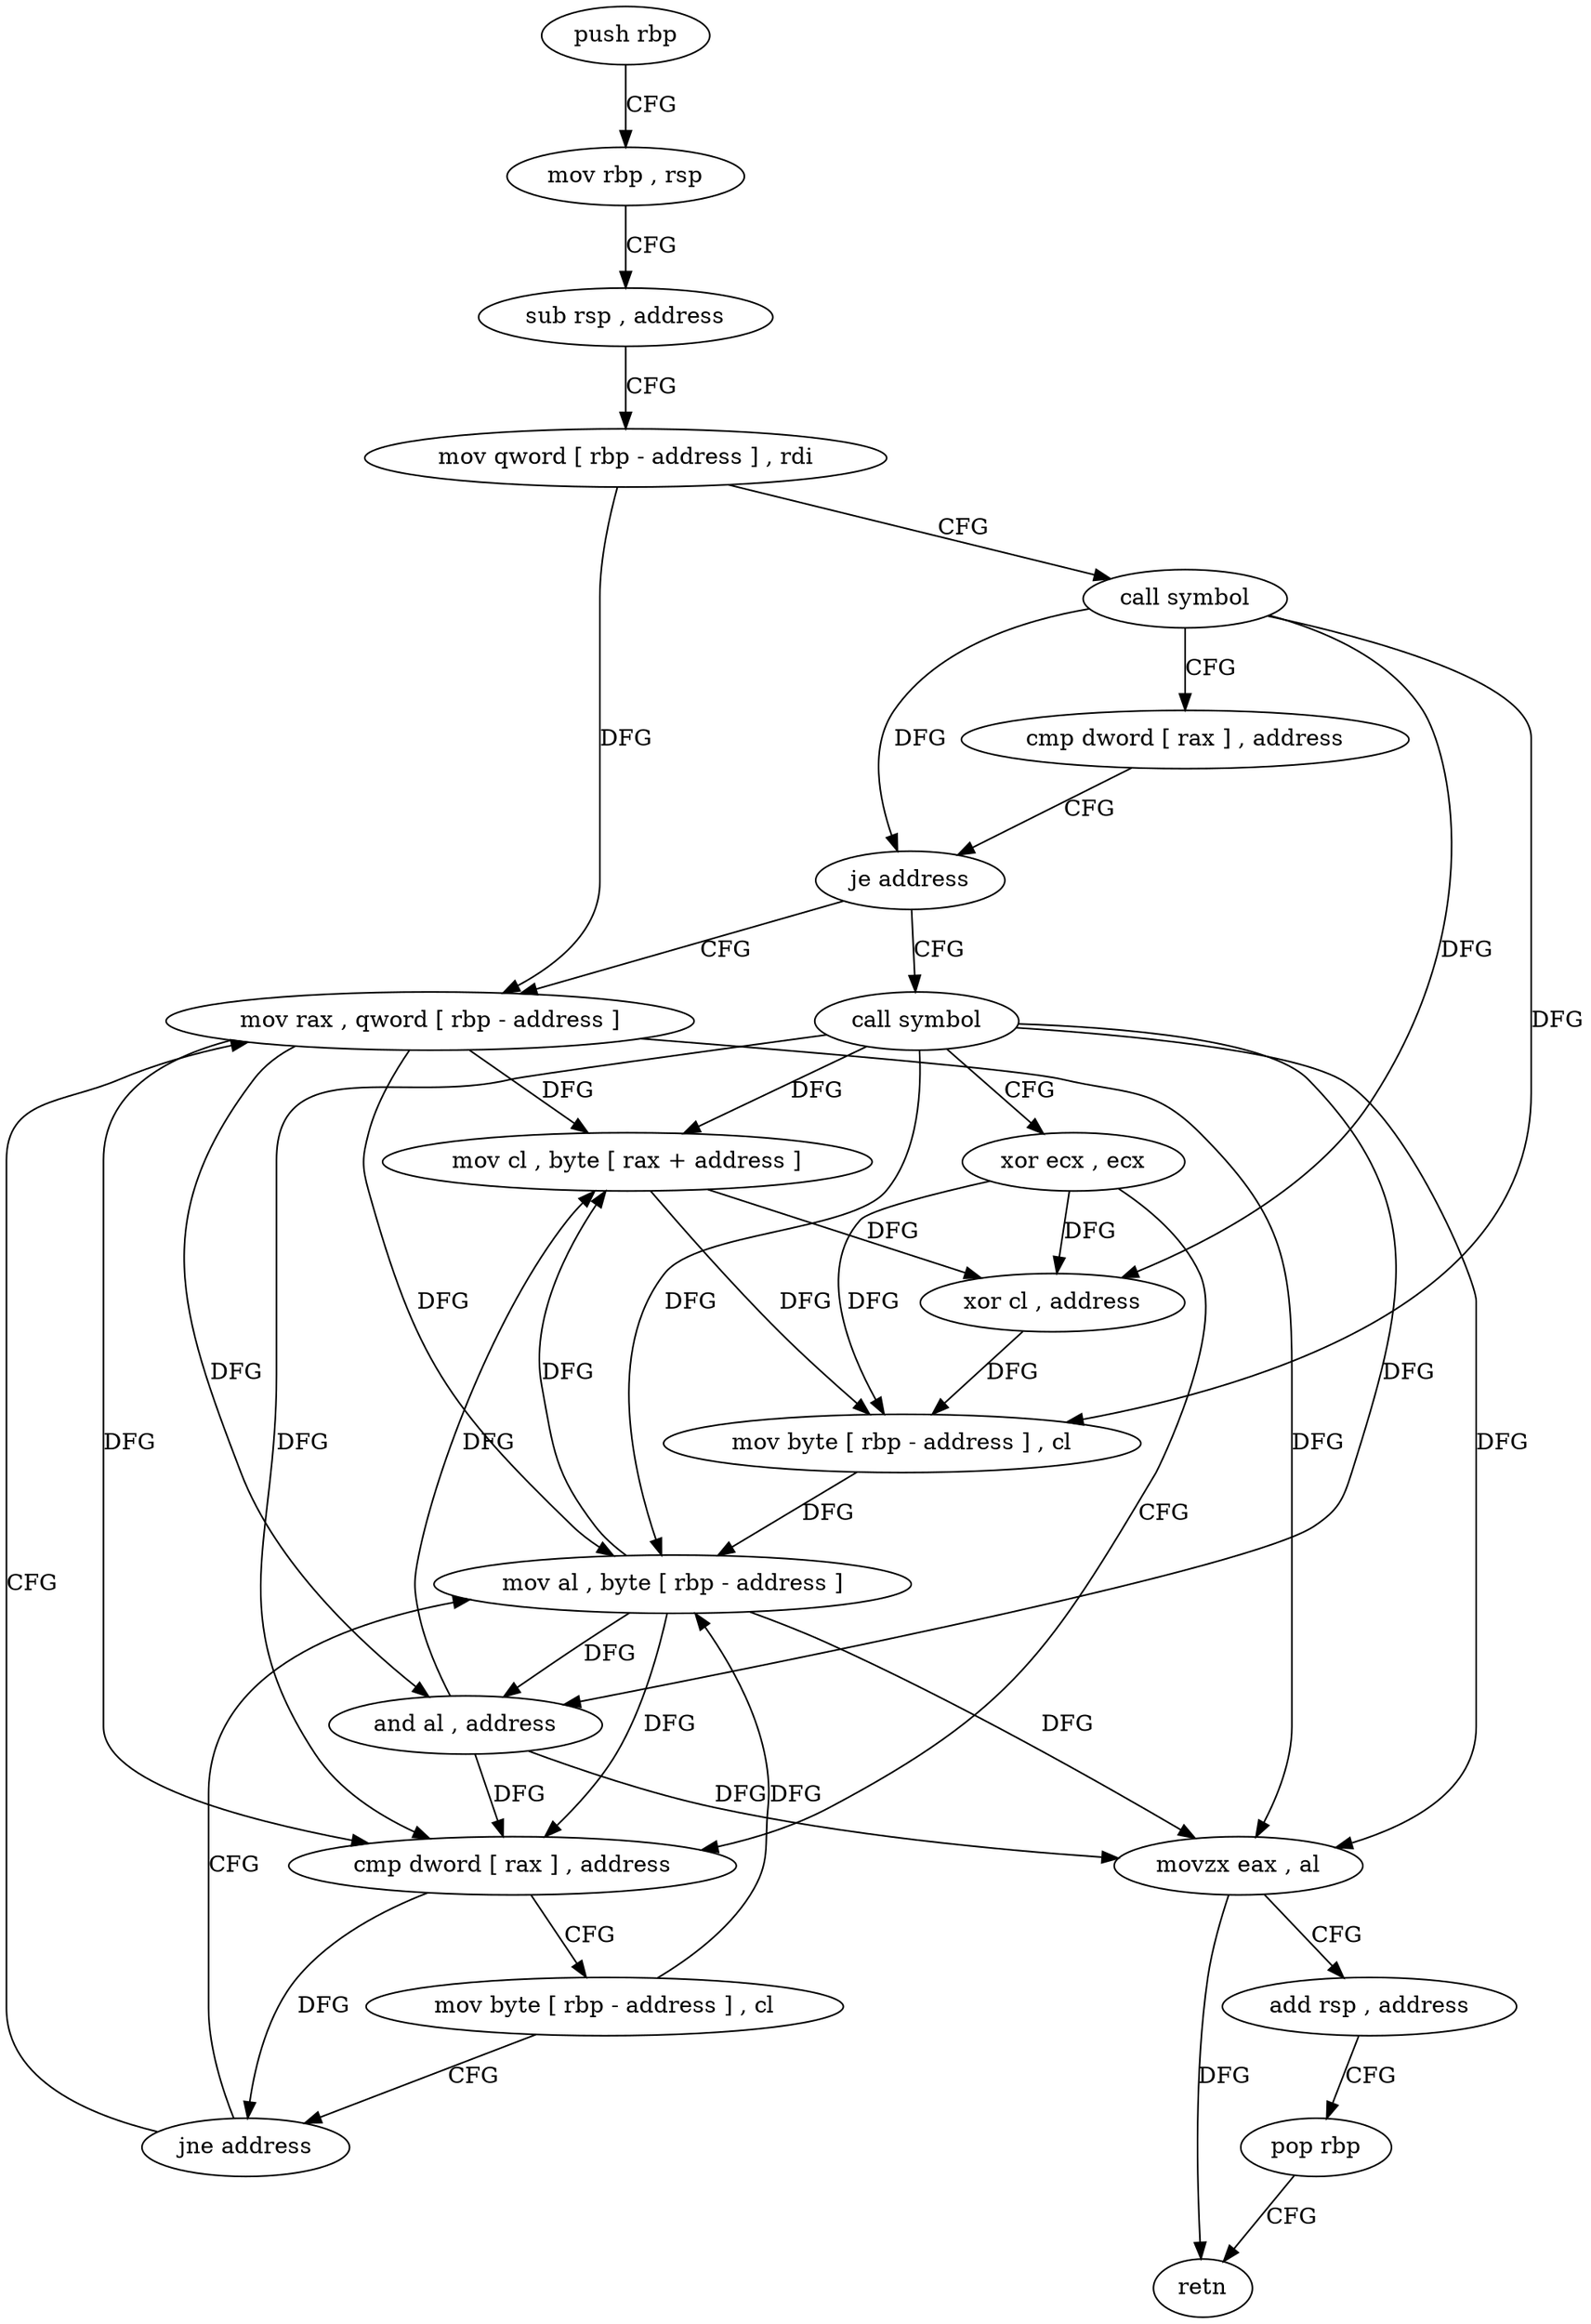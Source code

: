digraph "func" {
"4228416" [label = "push rbp" ]
"4228417" [label = "mov rbp , rsp" ]
"4228420" [label = "sub rsp , address" ]
"4228424" [label = "mov qword [ rbp - address ] , rdi" ]
"4228428" [label = "call symbol" ]
"4228433" [label = "cmp dword [ rax ] , address" ]
"4228436" [label = "je address" ]
"4228461" [label = "mov rax , qword [ rbp - address ]" ]
"4228442" [label = "call symbol" ]
"4228465" [label = "mov cl , byte [ rax + address ]" ]
"4228468" [label = "xor cl , address" ]
"4228471" [label = "mov byte [ rbp - address ] , cl" ]
"4228474" [label = "mov al , byte [ rbp - address ]" ]
"4228447" [label = "xor ecx , ecx" ]
"4228449" [label = "cmp dword [ rax ] , address" ]
"4228452" [label = "mov byte [ rbp - address ] , cl" ]
"4228455" [label = "jne address" ]
"4228477" [label = "and al , address" ]
"4228479" [label = "movzx eax , al" ]
"4228482" [label = "add rsp , address" ]
"4228486" [label = "pop rbp" ]
"4228487" [label = "retn" ]
"4228416" -> "4228417" [ label = "CFG" ]
"4228417" -> "4228420" [ label = "CFG" ]
"4228420" -> "4228424" [ label = "CFG" ]
"4228424" -> "4228428" [ label = "CFG" ]
"4228424" -> "4228461" [ label = "DFG" ]
"4228428" -> "4228433" [ label = "CFG" ]
"4228428" -> "4228436" [ label = "DFG" ]
"4228428" -> "4228468" [ label = "DFG" ]
"4228428" -> "4228471" [ label = "DFG" ]
"4228433" -> "4228436" [ label = "CFG" ]
"4228436" -> "4228461" [ label = "CFG" ]
"4228436" -> "4228442" [ label = "CFG" ]
"4228461" -> "4228465" [ label = "DFG" ]
"4228461" -> "4228449" [ label = "DFG" ]
"4228461" -> "4228474" [ label = "DFG" ]
"4228461" -> "4228477" [ label = "DFG" ]
"4228461" -> "4228479" [ label = "DFG" ]
"4228442" -> "4228447" [ label = "CFG" ]
"4228442" -> "4228465" [ label = "DFG" ]
"4228442" -> "4228449" [ label = "DFG" ]
"4228442" -> "4228474" [ label = "DFG" ]
"4228442" -> "4228477" [ label = "DFG" ]
"4228442" -> "4228479" [ label = "DFG" ]
"4228465" -> "4228468" [ label = "DFG" ]
"4228465" -> "4228471" [ label = "DFG" ]
"4228468" -> "4228471" [ label = "DFG" ]
"4228471" -> "4228474" [ label = "DFG" ]
"4228474" -> "4228477" [ label = "DFG" ]
"4228474" -> "4228465" [ label = "DFG" ]
"4228474" -> "4228449" [ label = "DFG" ]
"4228474" -> "4228479" [ label = "DFG" ]
"4228447" -> "4228449" [ label = "CFG" ]
"4228447" -> "4228468" [ label = "DFG" ]
"4228447" -> "4228471" [ label = "DFG" ]
"4228449" -> "4228452" [ label = "CFG" ]
"4228449" -> "4228455" [ label = "DFG" ]
"4228452" -> "4228455" [ label = "CFG" ]
"4228452" -> "4228474" [ label = "DFG" ]
"4228455" -> "4228474" [ label = "CFG" ]
"4228455" -> "4228461" [ label = "CFG" ]
"4228477" -> "4228479" [ label = "DFG" ]
"4228477" -> "4228465" [ label = "DFG" ]
"4228477" -> "4228449" [ label = "DFG" ]
"4228479" -> "4228482" [ label = "CFG" ]
"4228479" -> "4228487" [ label = "DFG" ]
"4228482" -> "4228486" [ label = "CFG" ]
"4228486" -> "4228487" [ label = "CFG" ]
}
